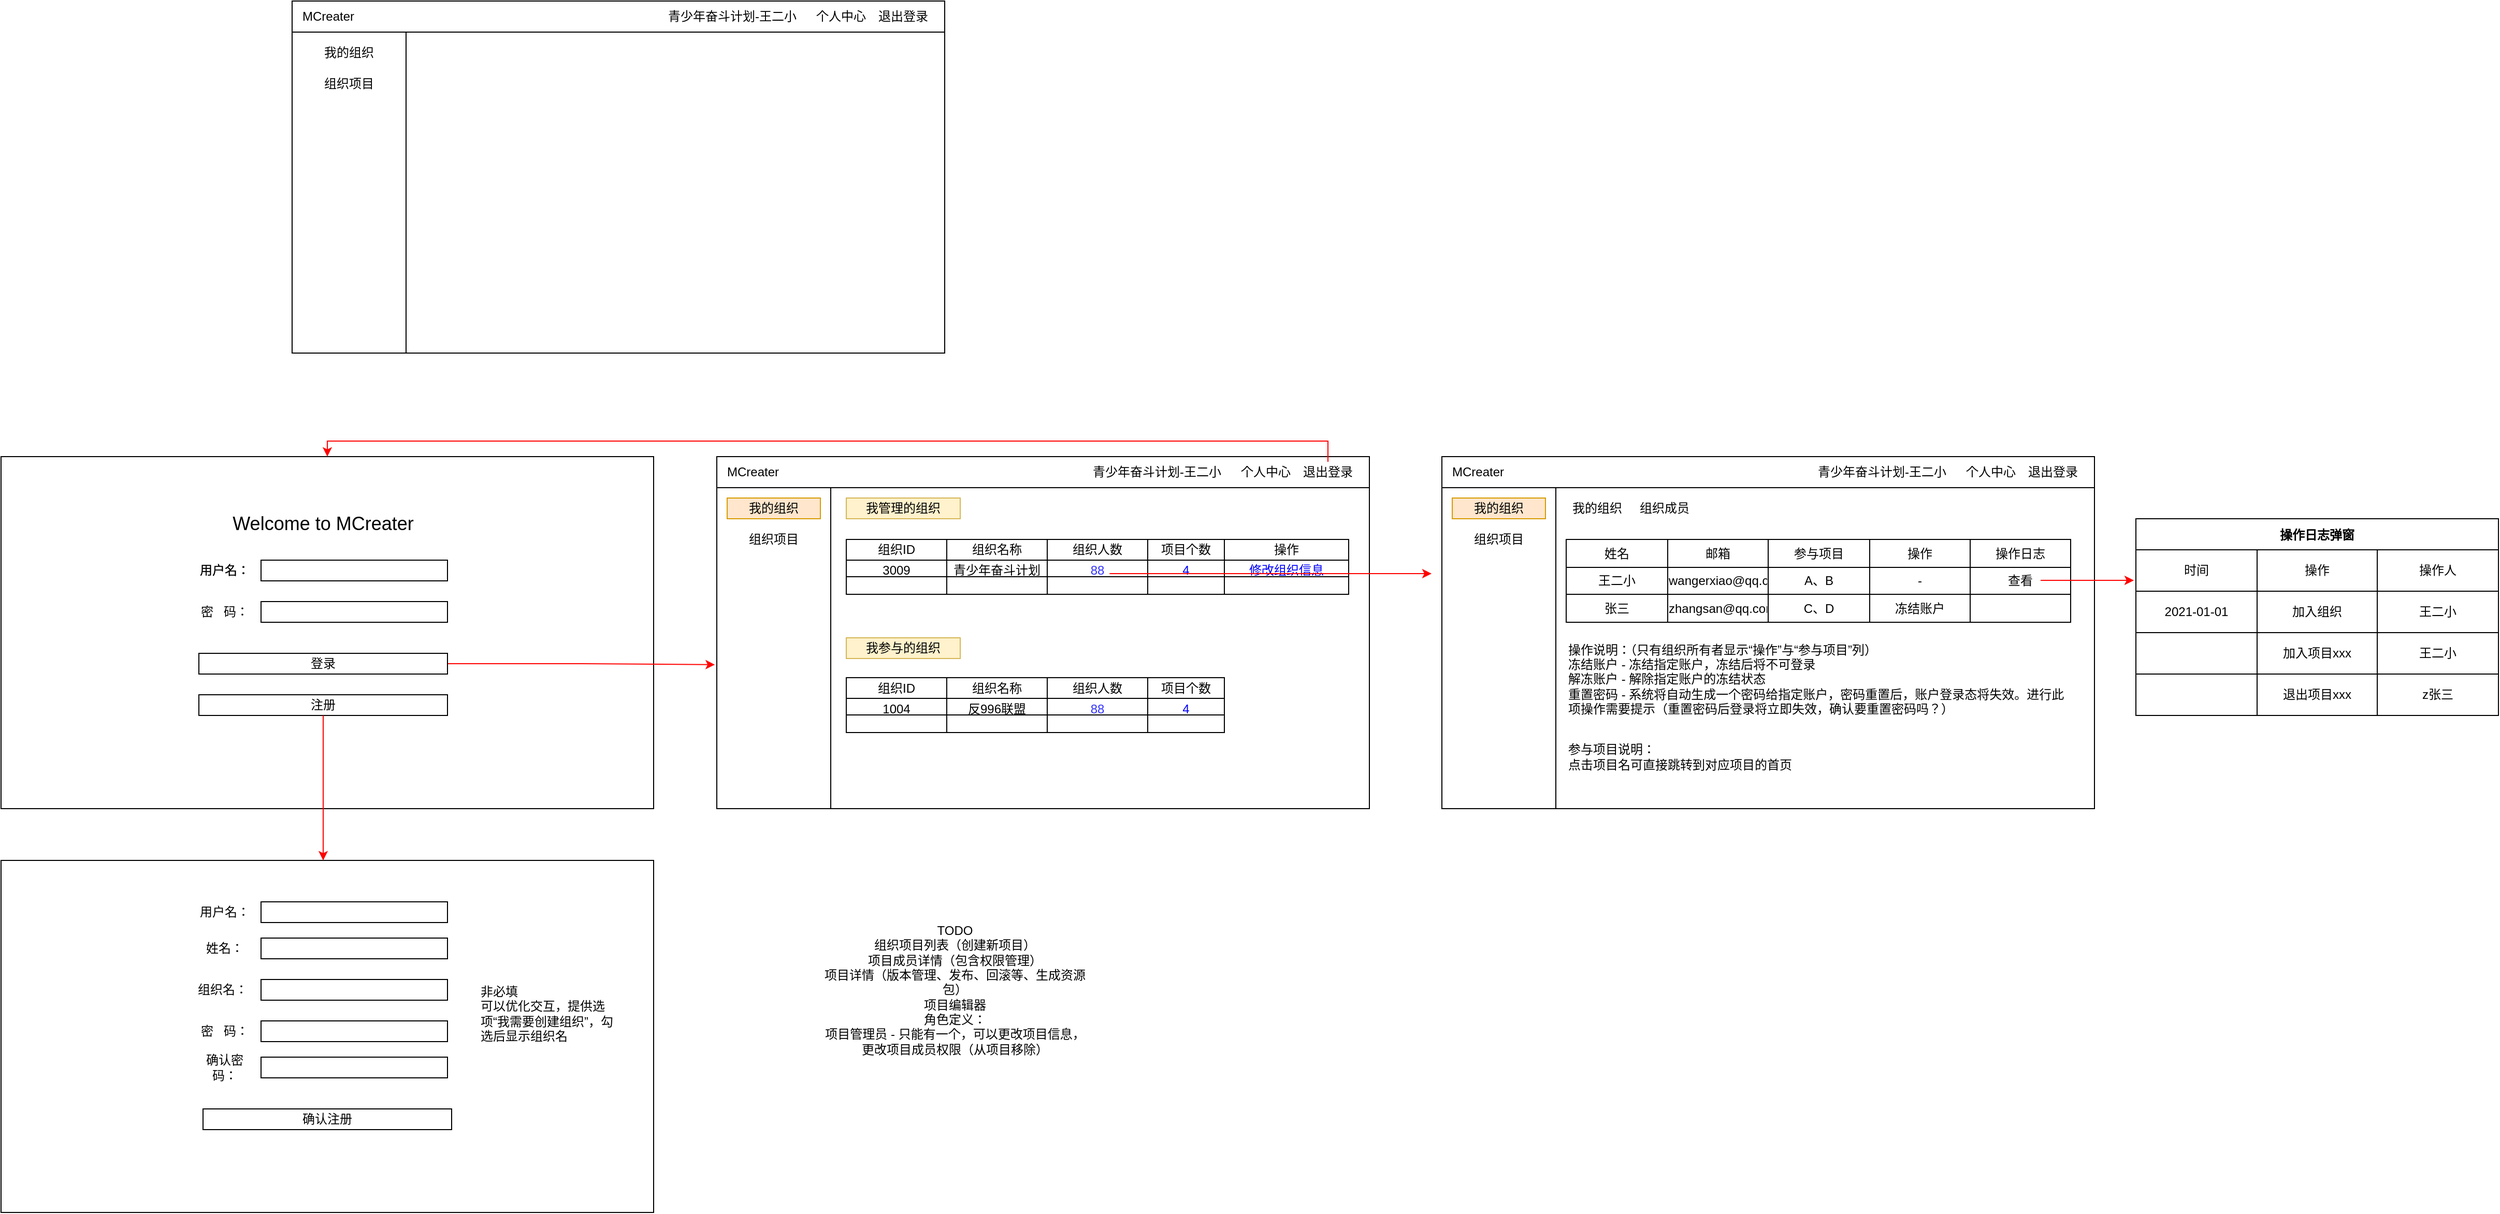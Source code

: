 <mxfile version="15.0.6" type="github">
  <diagram id="6OuexgIGDOipwH1l8YNA" name="Page-1">
    <mxGraphModel dx="1422" dy="1941" grid="1" gridSize="10" guides="1" tooltips="1" connect="1" arrows="1" fold="1" page="1" pageScale="1" pageWidth="827" pageHeight="1169" math="0" shadow="0">
      <root>
        <mxCell id="0" />
        <mxCell id="1" parent="0" />
        <mxCell id="TftClXgvJGGN0wYb9kB6-1" value="" style="rounded=0;whiteSpace=wrap;html=1;" vertex="1" parent="1">
          <mxGeometry x="99" y="70" width="630" height="340" as="geometry" />
        </mxCell>
        <mxCell id="TftClXgvJGGN0wYb9kB6-2" value="用户名：" style="text;html=1;strokeColor=none;fillColor=none;align=center;verticalAlign=middle;whiteSpace=wrap;rounded=0;" vertex="1" parent="1">
          <mxGeometry x="290" y="170" width="50" height="20" as="geometry" />
        </mxCell>
        <mxCell id="TftClXgvJGGN0wYb9kB6-3" value="密&amp;nbsp; &amp;nbsp;码：" style="text;html=1;strokeColor=none;fillColor=none;align=center;verticalAlign=middle;whiteSpace=wrap;rounded=0;" vertex="1" parent="1">
          <mxGeometry x="290" y="210" width="50" height="20" as="geometry" />
        </mxCell>
        <mxCell id="TftClXgvJGGN0wYb9kB6-5" value="" style="text;html=1;fillColor=none;align=center;verticalAlign=middle;whiteSpace=wrap;rounded=0;strokeColor=#000000;" vertex="1" parent="1">
          <mxGeometry x="350" y="170" width="180" height="20" as="geometry" />
        </mxCell>
        <mxCell id="TftClXgvJGGN0wYb9kB6-6" value="" style="text;html=1;fillColor=none;align=center;verticalAlign=middle;whiteSpace=wrap;rounded=0;strokeColor=#000000;" vertex="1" parent="1">
          <mxGeometry x="350" y="210" width="180" height="20" as="geometry" />
        </mxCell>
        <mxCell id="TftClXgvJGGN0wYb9kB6-29" style="edgeStyle=orthogonalEdgeStyle;rounded=0;orthogonalLoop=1;jettySize=auto;html=1;exitX=1;exitY=0.5;exitDx=0;exitDy=0;entryX=-0.003;entryY=0.591;entryDx=0;entryDy=0;entryPerimeter=0;strokeColor=#FF0000;" edge="1" parent="1" source="TftClXgvJGGN0wYb9kB6-7" target="TftClXgvJGGN0wYb9kB6-28">
          <mxGeometry relative="1" as="geometry" />
        </mxCell>
        <mxCell id="TftClXgvJGGN0wYb9kB6-7" value="登录" style="text;html=1;fillColor=none;align=center;verticalAlign=middle;whiteSpace=wrap;rounded=0;strokeColor=#000000;" vertex="1" parent="1">
          <mxGeometry x="290" y="260" width="240" height="20" as="geometry" />
        </mxCell>
        <mxCell id="TftClXgvJGGN0wYb9kB6-8" value="注册" style="text;html=1;fillColor=none;align=center;verticalAlign=middle;whiteSpace=wrap;rounded=0;strokeColor=#000000;" vertex="1" parent="1">
          <mxGeometry x="290" y="300" width="240" height="20" as="geometry" />
        </mxCell>
        <mxCell id="TftClXgvJGGN0wYb9kB6-9" value="&lt;font style=&quot;font-size: 18px&quot;&gt;Welcome to MCreater&lt;/font&gt;" style="text;html=1;strokeColor=none;fillColor=none;align=center;verticalAlign=middle;whiteSpace=wrap;rounded=0;" vertex="1" parent="1">
          <mxGeometry x="290" y="110" width="240" height="50" as="geometry" />
        </mxCell>
        <mxCell id="TftClXgvJGGN0wYb9kB6-10" value="" style="rounded=0;whiteSpace=wrap;html=1;" vertex="1" parent="1">
          <mxGeometry x="99" y="460" width="630" height="340" as="geometry" />
        </mxCell>
        <mxCell id="TftClXgvJGGN0wYb9kB6-11" value="" style="endArrow=classic;html=1;exitX=0.5;exitY=1;exitDx=0;exitDy=0;strokeColor=#FF0000;" edge="1" parent="1" source="TftClXgvJGGN0wYb9kB6-8">
          <mxGeometry width="50" height="50" relative="1" as="geometry">
            <mxPoint x="300" y="510" as="sourcePoint" />
            <mxPoint x="410" y="460" as="targetPoint" />
          </mxGeometry>
        </mxCell>
        <mxCell id="TftClXgvJGGN0wYb9kB6-13" value="用户名：" style="text;html=1;strokeColor=none;fillColor=none;align=center;verticalAlign=middle;whiteSpace=wrap;rounded=0;" vertex="1" parent="1">
          <mxGeometry x="290" y="170" width="50" height="20" as="geometry" />
        </mxCell>
        <mxCell id="TftClXgvJGGN0wYb9kB6-14" value="" style="text;html=1;fillColor=none;align=center;verticalAlign=middle;whiteSpace=wrap;rounded=0;strokeColor=#000000;" vertex="1" parent="1">
          <mxGeometry x="350" y="170" width="180" height="20" as="geometry" />
        </mxCell>
        <mxCell id="TftClXgvJGGN0wYb9kB6-15" value="密&amp;nbsp; &amp;nbsp;码：" style="text;html=1;strokeColor=none;fillColor=none;align=center;verticalAlign=middle;whiteSpace=wrap;rounded=0;" vertex="1" parent="1">
          <mxGeometry x="290" y="615" width="50" height="20" as="geometry" />
        </mxCell>
        <mxCell id="TftClXgvJGGN0wYb9kB6-16" value="用户名：" style="text;html=1;strokeColor=none;fillColor=none;align=center;verticalAlign=middle;whiteSpace=wrap;rounded=0;" vertex="1" parent="1">
          <mxGeometry x="290" y="500" width="50" height="20" as="geometry" />
        </mxCell>
        <mxCell id="TftClXgvJGGN0wYb9kB6-17" value="" style="text;html=1;fillColor=none;align=center;verticalAlign=middle;whiteSpace=wrap;rounded=0;strokeColor=#000000;" vertex="1" parent="1">
          <mxGeometry x="350" y="500" width="180" height="20" as="geometry" />
        </mxCell>
        <mxCell id="TftClXgvJGGN0wYb9kB6-18" value="" style="text;html=1;fillColor=none;align=center;verticalAlign=middle;whiteSpace=wrap;rounded=0;strokeColor=#000000;" vertex="1" parent="1">
          <mxGeometry x="350" y="615" width="180" height="20" as="geometry" />
        </mxCell>
        <mxCell id="TftClXgvJGGN0wYb9kB6-19" value="确认密码：" style="text;html=1;strokeColor=none;fillColor=none;align=center;verticalAlign=middle;whiteSpace=wrap;rounded=0;" vertex="1" parent="1">
          <mxGeometry x="290" y="650" width="50" height="20" as="geometry" />
        </mxCell>
        <mxCell id="TftClXgvJGGN0wYb9kB6-20" value="" style="text;html=1;fillColor=none;align=center;verticalAlign=middle;whiteSpace=wrap;rounded=0;strokeColor=#000000;" vertex="1" parent="1">
          <mxGeometry x="350" y="650" width="180" height="20" as="geometry" />
        </mxCell>
        <mxCell id="TftClXgvJGGN0wYb9kB6-23" value="姓名：" style="text;html=1;strokeColor=none;fillColor=none;align=center;verticalAlign=middle;whiteSpace=wrap;rounded=0;" vertex="1" parent="1">
          <mxGeometry x="290" y="535" width="50" height="20" as="geometry" />
        </mxCell>
        <mxCell id="TftClXgvJGGN0wYb9kB6-24" value="" style="text;html=1;fillColor=none;align=center;verticalAlign=middle;whiteSpace=wrap;rounded=0;strokeColor=#000000;" vertex="1" parent="1">
          <mxGeometry x="350" y="535" width="180" height="20" as="geometry" />
        </mxCell>
        <mxCell id="TftClXgvJGGN0wYb9kB6-25" value="组织名：" style="text;html=1;strokeColor=none;fillColor=none;align=center;verticalAlign=middle;whiteSpace=wrap;rounded=0;" vertex="1" parent="1">
          <mxGeometry x="286" y="575" width="54" height="20" as="geometry" />
        </mxCell>
        <mxCell id="TftClXgvJGGN0wYb9kB6-26" value="" style="text;html=1;fillColor=none;align=center;verticalAlign=middle;whiteSpace=wrap;rounded=0;strokeColor=#000000;" vertex="1" parent="1">
          <mxGeometry x="350" y="575" width="180" height="20" as="geometry" />
        </mxCell>
        <mxCell id="TftClXgvJGGN0wYb9kB6-27" value="确认注册" style="text;html=1;fillColor=none;align=center;verticalAlign=middle;whiteSpace=wrap;rounded=0;strokeColor=#000000;" vertex="1" parent="1">
          <mxGeometry x="294" y="700" width="240" height="20" as="geometry" />
        </mxCell>
        <mxCell id="TftClXgvJGGN0wYb9kB6-28" value="" style="rounded=0;whiteSpace=wrap;html=1;" vertex="1" parent="1">
          <mxGeometry x="790" y="70" width="630" height="340" as="geometry" />
        </mxCell>
        <mxCell id="TftClXgvJGGN0wYb9kB6-30" value="" style="rounded=0;whiteSpace=wrap;html=1;strokeColor=#000000;" vertex="1" parent="1">
          <mxGeometry x="790" y="70" width="630" height="30" as="geometry" />
        </mxCell>
        <mxCell id="TftClXgvJGGN0wYb9kB6-31" value="青少年奋斗计划-王二小" style="text;html=1;strokeColor=none;fillColor=none;align=center;verticalAlign=middle;whiteSpace=wrap;rounded=0;" vertex="1" parent="1">
          <mxGeometry x="1140" y="75" width="150" height="20" as="geometry" />
        </mxCell>
        <mxCell id="TftClXgvJGGN0wYb9kB6-101" style="edgeStyle=orthogonalEdgeStyle;rounded=0;orthogonalLoop=1;jettySize=auto;html=1;exitX=0.5;exitY=0;exitDx=0;exitDy=0;entryX=0.5;entryY=0;entryDx=0;entryDy=0;fontColor=#0000FF;strokeColor=#FF0000;" edge="1" parent="1" source="TftClXgvJGGN0wYb9kB6-32" target="TftClXgvJGGN0wYb9kB6-1">
          <mxGeometry relative="1" as="geometry" />
        </mxCell>
        <mxCell id="TftClXgvJGGN0wYb9kB6-32" value="退出登录" style="text;html=1;strokeColor=none;fillColor=none;align=center;verticalAlign=middle;whiteSpace=wrap;rounded=0;" vertex="1" parent="1">
          <mxGeometry x="1350" y="75" width="60" height="20" as="geometry" />
        </mxCell>
        <mxCell id="TftClXgvJGGN0wYb9kB6-33" value="个人中心" style="text;html=1;strokeColor=none;fillColor=none;align=center;verticalAlign=middle;whiteSpace=wrap;rounded=0;" vertex="1" parent="1">
          <mxGeometry x="1290" y="75" width="60" height="20" as="geometry" />
        </mxCell>
        <mxCell id="TftClXgvJGGN0wYb9kB6-34" value="MCreater" style="text;html=1;strokeColor=none;fillColor=none;align=center;verticalAlign=middle;whiteSpace=wrap;rounded=0;" vertex="1" parent="1">
          <mxGeometry x="800" y="75" width="50" height="20" as="geometry" />
        </mxCell>
        <mxCell id="TftClXgvJGGN0wYb9kB6-35" value="" style="rounded=0;whiteSpace=wrap;html=1;strokeColor=#000000;" vertex="1" parent="1">
          <mxGeometry x="790" y="100" width="110" height="310" as="geometry" />
        </mxCell>
        <mxCell id="TftClXgvJGGN0wYb9kB6-37" value="我的组织" style="text;html=1;strokeColor=#d79b00;fillColor=#ffe6cc;align=center;verticalAlign=middle;whiteSpace=wrap;rounded=0;" vertex="1" parent="1">
          <mxGeometry x="800" y="110" width="90" height="20" as="geometry" />
        </mxCell>
        <mxCell id="TftClXgvJGGN0wYb9kB6-38" value="组织项目" style="text;html=1;strokeColor=none;fillColor=none;align=center;verticalAlign=middle;whiteSpace=wrap;rounded=0;" vertex="1" parent="1">
          <mxGeometry x="800" y="140" width="90" height="20" as="geometry" />
        </mxCell>
        <mxCell id="TftClXgvJGGN0wYb9kB6-39" value="" style="rounded=0;whiteSpace=wrap;html=1;" vertex="1" parent="1">
          <mxGeometry x="380" y="-370" width="630" height="340" as="geometry" />
        </mxCell>
        <mxCell id="TftClXgvJGGN0wYb9kB6-40" value="" style="rounded=0;whiteSpace=wrap;html=1;strokeColor=#000000;" vertex="1" parent="1">
          <mxGeometry x="380" y="-370" width="630" height="30" as="geometry" />
        </mxCell>
        <mxCell id="TftClXgvJGGN0wYb9kB6-41" value="青少年奋斗计划-王二小" style="text;html=1;strokeColor=none;fillColor=none;align=center;verticalAlign=middle;whiteSpace=wrap;rounded=0;" vertex="1" parent="1">
          <mxGeometry x="730" y="-365" width="150" height="20" as="geometry" />
        </mxCell>
        <mxCell id="TftClXgvJGGN0wYb9kB6-42" value="退出登录" style="text;html=1;strokeColor=none;fillColor=none;align=center;verticalAlign=middle;whiteSpace=wrap;rounded=0;" vertex="1" parent="1">
          <mxGeometry x="940" y="-365" width="60" height="20" as="geometry" />
        </mxCell>
        <mxCell id="TftClXgvJGGN0wYb9kB6-43" value="个人中心" style="text;html=1;strokeColor=none;fillColor=none;align=center;verticalAlign=middle;whiteSpace=wrap;rounded=0;" vertex="1" parent="1">
          <mxGeometry x="880" y="-365" width="60" height="20" as="geometry" />
        </mxCell>
        <mxCell id="TftClXgvJGGN0wYb9kB6-44" value="MCreater" style="text;html=1;strokeColor=none;fillColor=none;align=center;verticalAlign=middle;whiteSpace=wrap;rounded=0;" vertex="1" parent="1">
          <mxGeometry x="390" y="-365" width="50" height="20" as="geometry" />
        </mxCell>
        <mxCell id="TftClXgvJGGN0wYb9kB6-45" value="" style="rounded=0;whiteSpace=wrap;html=1;strokeColor=#000000;" vertex="1" parent="1">
          <mxGeometry x="380" y="-340" width="110" height="310" as="geometry" />
        </mxCell>
        <mxCell id="TftClXgvJGGN0wYb9kB6-46" value="我的组织" style="text;html=1;strokeColor=none;fillColor=none;align=center;verticalAlign=middle;whiteSpace=wrap;rounded=0;" vertex="1" parent="1">
          <mxGeometry x="390" y="-330" width="90" height="20" as="geometry" />
        </mxCell>
        <mxCell id="TftClXgvJGGN0wYb9kB6-47" value="组织项目" style="text;html=1;strokeColor=none;fillColor=none;align=center;verticalAlign=middle;whiteSpace=wrap;rounded=0;" vertex="1" parent="1">
          <mxGeometry x="390" y="-300" width="90" height="20" as="geometry" />
        </mxCell>
        <mxCell id="TftClXgvJGGN0wYb9kB6-48" value="我管理的组织" style="text;html=1;strokeColor=#d6b656;fillColor=#fff2cc;align=center;verticalAlign=middle;whiteSpace=wrap;rounded=0;" vertex="1" parent="1">
          <mxGeometry x="915" y="110" width="110" height="20" as="geometry" />
        </mxCell>
        <mxCell id="TftClXgvJGGN0wYb9kB6-49" value="我参与的组织" style="text;html=1;strokeColor=#d6b656;fillColor=#fff2cc;align=center;verticalAlign=middle;whiteSpace=wrap;rounded=0;" vertex="1" parent="1">
          <mxGeometry x="915" y="245" width="110" height="20" as="geometry" />
        </mxCell>
        <mxCell id="TftClXgvJGGN0wYb9kB6-63" value="" style="shape=table;html=1;whiteSpace=wrap;startSize=0;container=1;collapsible=0;childLayout=tableLayout;strokeColor=#000000;fontColor=#0000FF;" vertex="1" parent="1">
          <mxGeometry x="915" y="150" width="485" height="53" as="geometry" />
        </mxCell>
        <mxCell id="TftClXgvJGGN0wYb9kB6-64" value="" style="shape=partialRectangle;html=1;whiteSpace=wrap;collapsible=0;dropTarget=0;pointerEvents=0;fillColor=none;top=0;left=0;bottom=0;right=0;points=[[0,0.5],[1,0.5]];portConstraint=eastwest;" vertex="1" parent="TftClXgvJGGN0wYb9kB6-63">
          <mxGeometry width="485" height="20" as="geometry" />
        </mxCell>
        <mxCell id="TftClXgvJGGN0wYb9kB6-65" value="组织ID" style="shape=partialRectangle;html=1;whiteSpace=wrap;connectable=0;fillColor=none;top=0;left=0;bottom=0;right=0;overflow=hidden;pointerEvents=1;" vertex="1" parent="TftClXgvJGGN0wYb9kB6-64">
          <mxGeometry width="97" height="20" as="geometry" />
        </mxCell>
        <mxCell id="TftClXgvJGGN0wYb9kB6-66" value="组织名称" style="shape=partialRectangle;html=1;whiteSpace=wrap;connectable=0;fillColor=none;top=0;left=0;bottom=0;right=0;overflow=hidden;pointerEvents=1;" vertex="1" parent="TftClXgvJGGN0wYb9kB6-64">
          <mxGeometry x="97" width="97" height="20" as="geometry" />
        </mxCell>
        <mxCell id="TftClXgvJGGN0wYb9kB6-67" value="组织人数" style="shape=partialRectangle;html=1;whiteSpace=wrap;connectable=0;fillColor=none;top=0;left=0;bottom=0;right=0;overflow=hidden;pointerEvents=1;" vertex="1" parent="TftClXgvJGGN0wYb9kB6-64">
          <mxGeometry x="194" width="97" height="20" as="geometry" />
        </mxCell>
        <mxCell id="TftClXgvJGGN0wYb9kB6-76" value="项目个数" style="shape=partialRectangle;html=1;whiteSpace=wrap;connectable=0;fillColor=none;top=0;left=0;bottom=0;right=0;overflow=hidden;pointerEvents=1;" vertex="1" parent="TftClXgvJGGN0wYb9kB6-64">
          <mxGeometry x="291" width="74" height="20" as="geometry" />
        </mxCell>
        <mxCell id="TftClXgvJGGN0wYb9kB6-79" value="操作" style="shape=partialRectangle;html=1;whiteSpace=wrap;connectable=0;fillColor=none;top=0;left=0;bottom=0;right=0;overflow=hidden;pointerEvents=1;" vertex="1" parent="TftClXgvJGGN0wYb9kB6-64">
          <mxGeometry x="365" width="120" height="20" as="geometry" />
        </mxCell>
        <mxCell id="TftClXgvJGGN0wYb9kB6-68" value="" style="shape=partialRectangle;html=1;whiteSpace=wrap;collapsible=0;dropTarget=0;pointerEvents=0;fillColor=none;top=0;left=0;bottom=0;right=0;points=[[0,0.5],[1,0.5]];portConstraint=eastwest;" vertex="1" parent="TftClXgvJGGN0wYb9kB6-63">
          <mxGeometry y="20" width="485" height="16" as="geometry" />
        </mxCell>
        <mxCell id="TftClXgvJGGN0wYb9kB6-69" value="3009" style="shape=partialRectangle;html=1;whiteSpace=wrap;connectable=0;fillColor=none;top=0;left=0;bottom=0;right=0;overflow=hidden;pointerEvents=1;" vertex="1" parent="TftClXgvJGGN0wYb9kB6-68">
          <mxGeometry width="97" height="16" as="geometry" />
        </mxCell>
        <mxCell id="TftClXgvJGGN0wYb9kB6-70" value="青少年奋斗计划" style="shape=partialRectangle;html=1;whiteSpace=wrap;connectable=0;fillColor=none;top=0;left=0;bottom=0;right=0;overflow=hidden;pointerEvents=1;" vertex="1" parent="TftClXgvJGGN0wYb9kB6-68">
          <mxGeometry x="97" width="97" height="16" as="geometry" />
        </mxCell>
        <mxCell id="TftClXgvJGGN0wYb9kB6-71" value="&lt;u&gt;&lt;font color=&quot;#3333ff&quot;&gt;88&lt;/font&gt;&lt;/u&gt;" style="shape=partialRectangle;html=1;whiteSpace=wrap;connectable=0;fillColor=none;top=0;left=0;bottom=0;right=0;overflow=hidden;pointerEvents=1;" vertex="1" parent="TftClXgvJGGN0wYb9kB6-68">
          <mxGeometry x="194" width="97" height="16" as="geometry" />
        </mxCell>
        <mxCell id="TftClXgvJGGN0wYb9kB6-77" value="4" style="shape=partialRectangle;html=1;whiteSpace=wrap;connectable=0;fillColor=none;top=0;left=0;bottom=0;right=0;overflow=hidden;pointerEvents=1;fontColor=#0000FF;" vertex="1" parent="TftClXgvJGGN0wYb9kB6-68">
          <mxGeometry x="291" width="74" height="16" as="geometry" />
        </mxCell>
        <mxCell id="TftClXgvJGGN0wYb9kB6-80" value="修改组织信息" style="shape=partialRectangle;html=1;whiteSpace=wrap;connectable=0;fillColor=none;top=0;left=0;bottom=0;right=0;overflow=hidden;pointerEvents=1;fontColor=#0000FF;" vertex="1" parent="TftClXgvJGGN0wYb9kB6-68">
          <mxGeometry x="365" width="120" height="16" as="geometry" />
        </mxCell>
        <mxCell id="TftClXgvJGGN0wYb9kB6-72" value="" style="shape=partialRectangle;html=1;whiteSpace=wrap;collapsible=0;dropTarget=0;pointerEvents=0;fillColor=none;top=0;left=0;bottom=0;right=0;points=[[0,0.5],[1,0.5]];portConstraint=eastwest;" vertex="1" parent="TftClXgvJGGN0wYb9kB6-63">
          <mxGeometry y="36" width="485" height="17" as="geometry" />
        </mxCell>
        <mxCell id="TftClXgvJGGN0wYb9kB6-73" value="" style="shape=partialRectangle;html=1;whiteSpace=wrap;connectable=0;fillColor=none;top=0;left=0;bottom=0;right=0;overflow=hidden;pointerEvents=1;" vertex="1" parent="TftClXgvJGGN0wYb9kB6-72">
          <mxGeometry width="97" height="17" as="geometry" />
        </mxCell>
        <mxCell id="TftClXgvJGGN0wYb9kB6-74" value="" style="shape=partialRectangle;html=1;whiteSpace=wrap;connectable=0;fillColor=none;top=0;left=0;bottom=0;right=0;overflow=hidden;pointerEvents=1;" vertex="1" parent="TftClXgvJGGN0wYb9kB6-72">
          <mxGeometry x="97" width="97" height="17" as="geometry" />
        </mxCell>
        <mxCell id="TftClXgvJGGN0wYb9kB6-75" value="" style="shape=partialRectangle;html=1;whiteSpace=wrap;connectable=0;fillColor=none;top=0;left=0;bottom=0;right=0;overflow=hidden;pointerEvents=1;" vertex="1" parent="TftClXgvJGGN0wYb9kB6-72">
          <mxGeometry x="194" width="97" height="17" as="geometry" />
        </mxCell>
        <mxCell id="TftClXgvJGGN0wYb9kB6-78" style="shape=partialRectangle;html=1;whiteSpace=wrap;connectable=0;fillColor=none;top=0;left=0;bottom=0;right=0;overflow=hidden;pointerEvents=1;" vertex="1" parent="TftClXgvJGGN0wYb9kB6-72">
          <mxGeometry x="291" width="74" height="17" as="geometry" />
        </mxCell>
        <mxCell id="TftClXgvJGGN0wYb9kB6-81" style="shape=partialRectangle;html=1;whiteSpace=wrap;connectable=0;fillColor=none;top=0;left=0;bottom=0;right=0;overflow=hidden;pointerEvents=1;" vertex="1" parent="TftClXgvJGGN0wYb9kB6-72">
          <mxGeometry x="365" width="120" height="17" as="geometry" />
        </mxCell>
        <mxCell id="TftClXgvJGGN0wYb9kB6-82" value="" style="shape=table;html=1;whiteSpace=wrap;startSize=0;container=1;collapsible=0;childLayout=tableLayout;strokeColor=#000000;fontColor=#0000FF;" vertex="1" parent="1">
          <mxGeometry x="915" y="283.5" width="365" height="53" as="geometry" />
        </mxCell>
        <mxCell id="TftClXgvJGGN0wYb9kB6-83" value="" style="shape=partialRectangle;html=1;whiteSpace=wrap;collapsible=0;dropTarget=0;pointerEvents=0;fillColor=none;top=0;left=0;bottom=0;right=0;points=[[0,0.5],[1,0.5]];portConstraint=eastwest;" vertex="1" parent="TftClXgvJGGN0wYb9kB6-82">
          <mxGeometry width="365" height="20" as="geometry" />
        </mxCell>
        <mxCell id="TftClXgvJGGN0wYb9kB6-84" value="组织ID" style="shape=partialRectangle;html=1;whiteSpace=wrap;connectable=0;fillColor=none;top=0;left=0;bottom=0;right=0;overflow=hidden;pointerEvents=1;" vertex="1" parent="TftClXgvJGGN0wYb9kB6-83">
          <mxGeometry width="97" height="20" as="geometry" />
        </mxCell>
        <mxCell id="TftClXgvJGGN0wYb9kB6-85" value="组织名称" style="shape=partialRectangle;html=1;whiteSpace=wrap;connectable=0;fillColor=none;top=0;left=0;bottom=0;right=0;overflow=hidden;pointerEvents=1;" vertex="1" parent="TftClXgvJGGN0wYb9kB6-83">
          <mxGeometry x="97" width="97" height="20" as="geometry" />
        </mxCell>
        <mxCell id="TftClXgvJGGN0wYb9kB6-86" value="组织人数" style="shape=partialRectangle;html=1;whiteSpace=wrap;connectable=0;fillColor=none;top=0;left=0;bottom=0;right=0;overflow=hidden;pointerEvents=1;" vertex="1" parent="TftClXgvJGGN0wYb9kB6-83">
          <mxGeometry x="194" width="97" height="20" as="geometry" />
        </mxCell>
        <mxCell id="TftClXgvJGGN0wYb9kB6-87" value="项目个数" style="shape=partialRectangle;html=1;whiteSpace=wrap;connectable=0;fillColor=none;top=0;left=0;bottom=0;right=0;overflow=hidden;pointerEvents=1;" vertex="1" parent="TftClXgvJGGN0wYb9kB6-83">
          <mxGeometry x="291" width="74" height="20" as="geometry" />
        </mxCell>
        <mxCell id="TftClXgvJGGN0wYb9kB6-89" value="" style="shape=partialRectangle;html=1;whiteSpace=wrap;collapsible=0;dropTarget=0;pointerEvents=0;fillColor=none;top=0;left=0;bottom=0;right=0;points=[[0,0.5],[1,0.5]];portConstraint=eastwest;" vertex="1" parent="TftClXgvJGGN0wYb9kB6-82">
          <mxGeometry y="20" width="365" height="16" as="geometry" />
        </mxCell>
        <mxCell id="TftClXgvJGGN0wYb9kB6-90" value="1004" style="shape=partialRectangle;html=1;whiteSpace=wrap;connectable=0;fillColor=none;top=0;left=0;bottom=0;right=0;overflow=hidden;pointerEvents=1;" vertex="1" parent="TftClXgvJGGN0wYb9kB6-89">
          <mxGeometry width="97" height="16" as="geometry" />
        </mxCell>
        <mxCell id="TftClXgvJGGN0wYb9kB6-91" value="反996联盟" style="shape=partialRectangle;html=1;whiteSpace=wrap;connectable=0;fillColor=none;top=0;left=0;bottom=0;right=0;overflow=hidden;pointerEvents=1;" vertex="1" parent="TftClXgvJGGN0wYb9kB6-89">
          <mxGeometry x="97" width="97" height="16" as="geometry" />
        </mxCell>
        <mxCell id="TftClXgvJGGN0wYb9kB6-92" value="&lt;u&gt;&lt;font color=&quot;#3333ff&quot;&gt;88&lt;/font&gt;&lt;/u&gt;" style="shape=partialRectangle;html=1;whiteSpace=wrap;connectable=0;fillColor=none;top=0;left=0;bottom=0;right=0;overflow=hidden;pointerEvents=1;" vertex="1" parent="TftClXgvJGGN0wYb9kB6-89">
          <mxGeometry x="194" width="97" height="16" as="geometry" />
        </mxCell>
        <mxCell id="TftClXgvJGGN0wYb9kB6-93" value="4" style="shape=partialRectangle;html=1;whiteSpace=wrap;connectable=0;fillColor=none;top=0;left=0;bottom=0;right=0;overflow=hidden;pointerEvents=1;fontColor=#0000FF;" vertex="1" parent="TftClXgvJGGN0wYb9kB6-89">
          <mxGeometry x="291" width="74" height="16" as="geometry" />
        </mxCell>
        <mxCell id="TftClXgvJGGN0wYb9kB6-95" value="" style="shape=partialRectangle;html=1;whiteSpace=wrap;collapsible=0;dropTarget=0;pointerEvents=0;fillColor=none;top=0;left=0;bottom=0;right=0;points=[[0,0.5],[1,0.5]];portConstraint=eastwest;" vertex="1" parent="TftClXgvJGGN0wYb9kB6-82">
          <mxGeometry y="36" width="365" height="17" as="geometry" />
        </mxCell>
        <mxCell id="TftClXgvJGGN0wYb9kB6-96" value="" style="shape=partialRectangle;html=1;whiteSpace=wrap;connectable=0;fillColor=none;top=0;left=0;bottom=0;right=0;overflow=hidden;pointerEvents=1;" vertex="1" parent="TftClXgvJGGN0wYb9kB6-95">
          <mxGeometry width="97" height="17" as="geometry" />
        </mxCell>
        <mxCell id="TftClXgvJGGN0wYb9kB6-97" value="" style="shape=partialRectangle;html=1;whiteSpace=wrap;connectable=0;fillColor=none;top=0;left=0;bottom=0;right=0;overflow=hidden;pointerEvents=1;" vertex="1" parent="TftClXgvJGGN0wYb9kB6-95">
          <mxGeometry x="97" width="97" height="17" as="geometry" />
        </mxCell>
        <mxCell id="TftClXgvJGGN0wYb9kB6-98" value="" style="shape=partialRectangle;html=1;whiteSpace=wrap;connectable=0;fillColor=none;top=0;left=0;bottom=0;right=0;overflow=hidden;pointerEvents=1;" vertex="1" parent="TftClXgvJGGN0wYb9kB6-95">
          <mxGeometry x="194" width="97" height="17" as="geometry" />
        </mxCell>
        <mxCell id="TftClXgvJGGN0wYb9kB6-99" style="shape=partialRectangle;html=1;whiteSpace=wrap;connectable=0;fillColor=none;top=0;left=0;bottom=0;right=0;overflow=hidden;pointerEvents=1;" vertex="1" parent="TftClXgvJGGN0wYb9kB6-95">
          <mxGeometry x="291" width="74" height="17" as="geometry" />
        </mxCell>
        <mxCell id="TftClXgvJGGN0wYb9kB6-104" value="" style="rounded=0;whiteSpace=wrap;html=1;" vertex="1" parent="1">
          <mxGeometry x="1490" y="70" width="630" height="340" as="geometry" />
        </mxCell>
        <mxCell id="TftClXgvJGGN0wYb9kB6-105" value="" style="rounded=0;whiteSpace=wrap;html=1;strokeColor=#000000;" vertex="1" parent="1">
          <mxGeometry x="1490" y="70" width="630" height="30" as="geometry" />
        </mxCell>
        <mxCell id="TftClXgvJGGN0wYb9kB6-106" value="青少年奋斗计划-王二小" style="text;html=1;strokeColor=none;fillColor=none;align=center;verticalAlign=middle;whiteSpace=wrap;rounded=0;" vertex="1" parent="1">
          <mxGeometry x="1840" y="75" width="150" height="20" as="geometry" />
        </mxCell>
        <mxCell id="TftClXgvJGGN0wYb9kB6-107" value="退出登录" style="text;html=1;strokeColor=none;fillColor=none;align=center;verticalAlign=middle;whiteSpace=wrap;rounded=0;" vertex="1" parent="1">
          <mxGeometry x="2050" y="75" width="60" height="20" as="geometry" />
        </mxCell>
        <mxCell id="TftClXgvJGGN0wYb9kB6-108" value="个人中心" style="text;html=1;strokeColor=none;fillColor=none;align=center;verticalAlign=middle;whiteSpace=wrap;rounded=0;" vertex="1" parent="1">
          <mxGeometry x="1990" y="75" width="60" height="20" as="geometry" />
        </mxCell>
        <mxCell id="TftClXgvJGGN0wYb9kB6-109" value="MCreater" style="text;html=1;strokeColor=none;fillColor=none;align=center;verticalAlign=middle;whiteSpace=wrap;rounded=0;" vertex="1" parent="1">
          <mxGeometry x="1500" y="75" width="50" height="20" as="geometry" />
        </mxCell>
        <mxCell id="TftClXgvJGGN0wYb9kB6-110" value="" style="rounded=0;whiteSpace=wrap;html=1;strokeColor=#000000;" vertex="1" parent="1">
          <mxGeometry x="1490" y="100" width="110" height="310" as="geometry" />
        </mxCell>
        <mxCell id="TftClXgvJGGN0wYb9kB6-111" value="我的组织" style="text;html=1;strokeColor=#d79b00;fillColor=#ffe6cc;align=center;verticalAlign=middle;whiteSpace=wrap;rounded=0;" vertex="1" parent="1">
          <mxGeometry x="1500" y="110" width="90" height="20" as="geometry" />
        </mxCell>
        <mxCell id="TftClXgvJGGN0wYb9kB6-112" value="组织项目" style="text;html=1;strokeColor=none;fillColor=none;align=center;verticalAlign=middle;whiteSpace=wrap;rounded=0;" vertex="1" parent="1">
          <mxGeometry x="1500" y="140" width="90" height="20" as="geometry" />
        </mxCell>
        <mxCell id="TftClXgvJGGN0wYb9kB6-114" value="我的组织" style="text;html=1;strokeColor=none;fillColor=none;align=center;verticalAlign=middle;whiteSpace=wrap;rounded=0;" vertex="1" parent="1">
          <mxGeometry x="1610" y="110" width="60" height="20" as="geometry" />
        </mxCell>
        <mxCell id="TftClXgvJGGN0wYb9kB6-115" value="组织成员" style="text;html=1;strokeColor=none;fillColor=none;align=center;verticalAlign=middle;whiteSpace=wrap;rounded=0;" vertex="1" parent="1">
          <mxGeometry x="1675" y="110" width="60" height="20" as="geometry" />
        </mxCell>
        <mxCell id="TftClXgvJGGN0wYb9kB6-116" value="" style="shape=table;html=1;whiteSpace=wrap;startSize=0;container=1;collapsible=0;childLayout=tableLayout;fontColor=#000000;strokeColor=#000000;" vertex="1" parent="1">
          <mxGeometry x="1610" y="150" width="487" height="80" as="geometry" />
        </mxCell>
        <mxCell id="TftClXgvJGGN0wYb9kB6-117" value="" style="shape=partialRectangle;html=1;whiteSpace=wrap;collapsible=0;dropTarget=0;pointerEvents=0;fillColor=none;top=0;left=0;bottom=0;right=0;points=[[0,0.5],[1,0.5]];portConstraint=eastwest;" vertex="1" parent="TftClXgvJGGN0wYb9kB6-116">
          <mxGeometry width="487" height="27" as="geometry" />
        </mxCell>
        <mxCell id="TftClXgvJGGN0wYb9kB6-118" value="姓名" style="shape=partialRectangle;html=1;whiteSpace=wrap;connectable=0;fillColor=none;top=0;left=0;bottom=0;right=0;overflow=hidden;pointerEvents=1;" vertex="1" parent="TftClXgvJGGN0wYb9kB6-117">
          <mxGeometry width="98" height="27" as="geometry" />
        </mxCell>
        <mxCell id="TftClXgvJGGN0wYb9kB6-119" value="邮箱" style="shape=partialRectangle;html=1;whiteSpace=wrap;connectable=0;fillColor=none;top=0;left=0;bottom=0;right=0;overflow=hidden;pointerEvents=1;" vertex="1" parent="TftClXgvJGGN0wYb9kB6-117">
          <mxGeometry x="98" width="97" height="27" as="geometry" />
        </mxCell>
        <mxCell id="TftClXgvJGGN0wYb9kB6-120" value="参与项目" style="shape=partialRectangle;html=1;whiteSpace=wrap;connectable=0;fillColor=none;top=0;left=0;bottom=0;right=0;overflow=hidden;pointerEvents=1;" vertex="1" parent="TftClXgvJGGN0wYb9kB6-117">
          <mxGeometry x="195" width="98" height="27" as="geometry" />
        </mxCell>
        <mxCell id="TftClXgvJGGN0wYb9kB6-132" value="操作" style="shape=partialRectangle;html=1;whiteSpace=wrap;connectable=0;fillColor=none;top=0;left=0;bottom=0;right=0;overflow=hidden;pointerEvents=1;" vertex="1" parent="TftClXgvJGGN0wYb9kB6-117">
          <mxGeometry x="293" width="97" height="27" as="geometry" />
        </mxCell>
        <mxCell id="TftClXgvJGGN0wYb9kB6-138" value="操作日志" style="shape=partialRectangle;html=1;whiteSpace=wrap;connectable=0;fillColor=none;top=0;left=0;bottom=0;right=0;overflow=hidden;pointerEvents=1;" vertex="1" parent="TftClXgvJGGN0wYb9kB6-117">
          <mxGeometry x="390" width="97" height="27" as="geometry" />
        </mxCell>
        <mxCell id="TftClXgvJGGN0wYb9kB6-121" value="" style="shape=partialRectangle;html=1;whiteSpace=wrap;collapsible=0;dropTarget=0;pointerEvents=0;fillColor=none;top=0;left=0;bottom=0;right=0;points=[[0,0.5],[1,0.5]];portConstraint=eastwest;" vertex="1" parent="TftClXgvJGGN0wYb9kB6-116">
          <mxGeometry y="27" width="487" height="26" as="geometry" />
        </mxCell>
        <mxCell id="TftClXgvJGGN0wYb9kB6-122" value="王二小" style="shape=partialRectangle;html=1;whiteSpace=wrap;connectable=0;fillColor=none;top=0;left=0;bottom=0;right=0;overflow=hidden;pointerEvents=1;" vertex="1" parent="TftClXgvJGGN0wYb9kB6-121">
          <mxGeometry width="98" height="26" as="geometry" />
        </mxCell>
        <mxCell id="TftClXgvJGGN0wYb9kB6-123" value="wangerxiao@qq.com" style="shape=partialRectangle;html=1;whiteSpace=wrap;connectable=0;fillColor=none;top=0;left=0;bottom=0;right=0;overflow=hidden;pointerEvents=1;" vertex="1" parent="TftClXgvJGGN0wYb9kB6-121">
          <mxGeometry x="98" width="97" height="26" as="geometry" />
        </mxCell>
        <mxCell id="TftClXgvJGGN0wYb9kB6-124" value="A、B" style="shape=partialRectangle;html=1;whiteSpace=wrap;connectable=0;fillColor=none;top=0;left=0;bottom=0;right=0;overflow=hidden;pointerEvents=1;" vertex="1" parent="TftClXgvJGGN0wYb9kB6-121">
          <mxGeometry x="195" width="98" height="26" as="geometry" />
        </mxCell>
        <mxCell id="TftClXgvJGGN0wYb9kB6-133" value="-" style="shape=partialRectangle;html=1;whiteSpace=wrap;connectable=0;fillColor=none;top=0;left=0;bottom=0;right=0;overflow=hidden;pointerEvents=1;" vertex="1" parent="TftClXgvJGGN0wYb9kB6-121">
          <mxGeometry x="293" width="97" height="26" as="geometry" />
        </mxCell>
        <mxCell id="TftClXgvJGGN0wYb9kB6-139" value="查看" style="shape=partialRectangle;html=1;whiteSpace=wrap;connectable=0;fillColor=none;top=0;left=0;bottom=0;right=0;overflow=hidden;pointerEvents=1;" vertex="1" parent="TftClXgvJGGN0wYb9kB6-121">
          <mxGeometry x="390" width="97" height="26" as="geometry" />
        </mxCell>
        <mxCell id="TftClXgvJGGN0wYb9kB6-125" value="" style="shape=partialRectangle;html=1;whiteSpace=wrap;collapsible=0;dropTarget=0;pointerEvents=0;fillColor=none;top=0;left=0;bottom=0;right=0;points=[[0,0.5],[1,0.5]];portConstraint=eastwest;" vertex="1" parent="TftClXgvJGGN0wYb9kB6-116">
          <mxGeometry y="53" width="487" height="27" as="geometry" />
        </mxCell>
        <mxCell id="TftClXgvJGGN0wYb9kB6-126" value="张三" style="shape=partialRectangle;html=1;whiteSpace=wrap;connectable=0;fillColor=none;top=0;left=0;bottom=0;right=0;overflow=hidden;pointerEvents=1;" vertex="1" parent="TftClXgvJGGN0wYb9kB6-125">
          <mxGeometry width="98" height="27" as="geometry" />
        </mxCell>
        <mxCell id="TftClXgvJGGN0wYb9kB6-127" value="zhangsan@qq.com" style="shape=partialRectangle;html=1;whiteSpace=wrap;connectable=0;fillColor=none;top=0;left=0;bottom=0;right=0;overflow=hidden;pointerEvents=1;" vertex="1" parent="TftClXgvJGGN0wYb9kB6-125">
          <mxGeometry x="98" width="97" height="27" as="geometry" />
        </mxCell>
        <mxCell id="TftClXgvJGGN0wYb9kB6-128" value="C、D" style="shape=partialRectangle;html=1;whiteSpace=wrap;connectable=0;fillColor=none;top=0;left=0;bottom=0;right=0;overflow=hidden;pointerEvents=1;" vertex="1" parent="TftClXgvJGGN0wYb9kB6-125">
          <mxGeometry x="195" width="98" height="27" as="geometry" />
        </mxCell>
        <mxCell id="TftClXgvJGGN0wYb9kB6-134" value="冻结账户" style="shape=partialRectangle;html=1;whiteSpace=wrap;connectable=0;fillColor=none;top=0;left=0;bottom=0;right=0;overflow=hidden;pointerEvents=1;" vertex="1" parent="TftClXgvJGGN0wYb9kB6-125">
          <mxGeometry x="293" width="97" height="27" as="geometry" />
        </mxCell>
        <mxCell id="TftClXgvJGGN0wYb9kB6-140" style="shape=partialRectangle;html=1;whiteSpace=wrap;connectable=0;fillColor=none;top=0;left=0;bottom=0;right=0;overflow=hidden;pointerEvents=1;" vertex="1" parent="TftClXgvJGGN0wYb9kB6-125">
          <mxGeometry x="390" width="97" height="27" as="geometry" />
        </mxCell>
        <mxCell id="TftClXgvJGGN0wYb9kB6-135" value="" style="endArrow=classic;html=1;fontColor=#000000;strokeColor=#FF0000;exitX=0.524;exitY=-0.176;exitDx=0;exitDy=0;exitPerimeter=0;" edge="1" parent="1" source="TftClXgvJGGN0wYb9kB6-72">
          <mxGeometry width="50" height="50" relative="1" as="geometry">
            <mxPoint x="1180" y="270" as="sourcePoint" />
            <mxPoint x="1480" y="183" as="targetPoint" />
          </mxGeometry>
        </mxCell>
        <mxCell id="TftClXgvJGGN0wYb9kB6-136" value="操作说明：（只有组织所有者显示“操作”与“参与项目”列）&lt;br&gt;冻结账户 - 冻结指定账户，冻结后将不可登录&lt;br&gt;解冻账户 - 解除指定账户的冻结状态&lt;br&gt;重置密码 - 系统将自动生成一个密码给指定账户，密码重置后，账户登录态将失效。进行此项操作需要提示（重置密码后登录将立即失效，确认要重置密码吗？）" style="text;html=1;strokeColor=none;fillColor=none;align=left;verticalAlign=middle;whiteSpace=wrap;rounded=0;fontColor=#000000;" vertex="1" parent="1">
          <mxGeometry x="1610" y="240" width="486" height="90" as="geometry" />
        </mxCell>
        <mxCell id="TftClXgvJGGN0wYb9kB6-137" value="参与项目说明：&lt;br&gt;点击项目名可直接跳转到对应项目的首页" style="text;html=1;strokeColor=none;fillColor=none;align=left;verticalAlign=middle;whiteSpace=wrap;rounded=0;fontColor=#000000;" vertex="1" parent="1">
          <mxGeometry x="1610" y="330" width="490" height="60" as="geometry" />
        </mxCell>
        <mxCell id="TftClXgvJGGN0wYb9kB6-141" value="操作日志弹窗" style="shape=table;startSize=30;container=1;collapsible=0;childLayout=tableLayout;fontStyle=1;align=center;pointerEvents=1;fontColor=#000000;strokeColor=#000000;" vertex="1" parent="1">
          <mxGeometry x="2160" y="130" width="350" height="190" as="geometry" />
        </mxCell>
        <mxCell id="TftClXgvJGGN0wYb9kB6-142" value="" style="shape=partialRectangle;html=1;whiteSpace=wrap;collapsible=0;dropTarget=0;pointerEvents=0;fillColor=none;top=0;left=0;bottom=0;right=0;points=[[0,0.5],[1,0.5]];portConstraint=eastwest;" vertex="1" parent="TftClXgvJGGN0wYb9kB6-141">
          <mxGeometry y="30" width="350" height="40" as="geometry" />
        </mxCell>
        <mxCell id="TftClXgvJGGN0wYb9kB6-143" value="时间" style="shape=partialRectangle;html=1;whiteSpace=wrap;connectable=0;fillColor=none;top=0;left=0;bottom=0;right=0;overflow=hidden;pointerEvents=1;" vertex="1" parent="TftClXgvJGGN0wYb9kB6-142">
          <mxGeometry width="117" height="40" as="geometry" />
        </mxCell>
        <mxCell id="TftClXgvJGGN0wYb9kB6-144" value="操作" style="shape=partialRectangle;html=1;whiteSpace=wrap;connectable=0;fillColor=none;top=0;left=0;bottom=0;right=0;overflow=hidden;pointerEvents=1;" vertex="1" parent="TftClXgvJGGN0wYb9kB6-142">
          <mxGeometry x="117" width="116" height="40" as="geometry" />
        </mxCell>
        <mxCell id="TftClXgvJGGN0wYb9kB6-145" value="操作人" style="shape=partialRectangle;html=1;whiteSpace=wrap;connectable=0;fillColor=none;top=0;left=0;bottom=0;right=0;overflow=hidden;pointerEvents=1;" vertex="1" parent="TftClXgvJGGN0wYb9kB6-142">
          <mxGeometry x="233" width="117" height="40" as="geometry" />
        </mxCell>
        <mxCell id="TftClXgvJGGN0wYb9kB6-146" value="" style="shape=partialRectangle;html=1;whiteSpace=wrap;collapsible=0;dropTarget=0;pointerEvents=0;fillColor=none;top=0;left=0;bottom=0;right=0;points=[[0,0.5],[1,0.5]];portConstraint=eastwest;" vertex="1" parent="TftClXgvJGGN0wYb9kB6-141">
          <mxGeometry y="70" width="350" height="40" as="geometry" />
        </mxCell>
        <mxCell id="TftClXgvJGGN0wYb9kB6-147" value="2021-01-01" style="shape=partialRectangle;html=1;whiteSpace=wrap;connectable=0;fillColor=none;top=0;left=0;bottom=0;right=0;overflow=hidden;pointerEvents=1;" vertex="1" parent="TftClXgvJGGN0wYb9kB6-146">
          <mxGeometry width="117" height="40" as="geometry" />
        </mxCell>
        <mxCell id="TftClXgvJGGN0wYb9kB6-148" value="加入组织" style="shape=partialRectangle;html=1;whiteSpace=wrap;connectable=0;fillColor=none;top=0;left=0;bottom=0;right=0;overflow=hidden;pointerEvents=1;" vertex="1" parent="TftClXgvJGGN0wYb9kB6-146">
          <mxGeometry x="117" width="116" height="40" as="geometry" />
        </mxCell>
        <mxCell id="TftClXgvJGGN0wYb9kB6-149" value="王二小" style="shape=partialRectangle;html=1;whiteSpace=wrap;connectable=0;fillColor=none;top=0;left=0;bottom=0;right=0;overflow=hidden;pointerEvents=1;" vertex="1" parent="TftClXgvJGGN0wYb9kB6-146">
          <mxGeometry x="233" width="117" height="40" as="geometry" />
        </mxCell>
        <mxCell id="TftClXgvJGGN0wYb9kB6-150" value="" style="shape=partialRectangle;html=1;whiteSpace=wrap;collapsible=0;dropTarget=0;pointerEvents=0;fillColor=none;top=0;left=0;bottom=0;right=0;points=[[0,0.5],[1,0.5]];portConstraint=eastwest;" vertex="1" parent="TftClXgvJGGN0wYb9kB6-141">
          <mxGeometry y="110" width="350" height="40" as="geometry" />
        </mxCell>
        <mxCell id="TftClXgvJGGN0wYb9kB6-151" value="" style="shape=partialRectangle;html=1;whiteSpace=wrap;connectable=0;fillColor=none;top=0;left=0;bottom=0;right=0;overflow=hidden;pointerEvents=1;" vertex="1" parent="TftClXgvJGGN0wYb9kB6-150">
          <mxGeometry width="117" height="40" as="geometry" />
        </mxCell>
        <mxCell id="TftClXgvJGGN0wYb9kB6-152" value="加入项目xxx" style="shape=partialRectangle;html=1;whiteSpace=wrap;connectable=0;fillColor=none;top=0;left=0;bottom=0;right=0;overflow=hidden;pointerEvents=1;" vertex="1" parent="TftClXgvJGGN0wYb9kB6-150">
          <mxGeometry x="117" width="116" height="40" as="geometry" />
        </mxCell>
        <mxCell id="TftClXgvJGGN0wYb9kB6-153" value="王二小" style="shape=partialRectangle;html=1;whiteSpace=wrap;connectable=0;fillColor=none;top=0;left=0;bottom=0;right=0;overflow=hidden;pointerEvents=1;" vertex="1" parent="TftClXgvJGGN0wYb9kB6-150">
          <mxGeometry x="233" width="117" height="40" as="geometry" />
        </mxCell>
        <mxCell id="TftClXgvJGGN0wYb9kB6-154" style="shape=partialRectangle;html=1;whiteSpace=wrap;collapsible=0;dropTarget=0;pointerEvents=0;fillColor=none;top=0;left=0;bottom=0;right=0;points=[[0,0.5],[1,0.5]];portConstraint=eastwest;" vertex="1" parent="TftClXgvJGGN0wYb9kB6-141">
          <mxGeometry y="150" width="350" height="40" as="geometry" />
        </mxCell>
        <mxCell id="TftClXgvJGGN0wYb9kB6-155" style="shape=partialRectangle;html=1;whiteSpace=wrap;connectable=0;fillColor=none;top=0;left=0;bottom=0;right=0;overflow=hidden;pointerEvents=1;" vertex="1" parent="TftClXgvJGGN0wYb9kB6-154">
          <mxGeometry width="117" height="40" as="geometry" />
        </mxCell>
        <mxCell id="TftClXgvJGGN0wYb9kB6-156" value="退出项目xxx" style="shape=partialRectangle;html=1;whiteSpace=wrap;connectable=0;fillColor=none;top=0;left=0;bottom=0;right=0;overflow=hidden;pointerEvents=1;" vertex="1" parent="TftClXgvJGGN0wYb9kB6-154">
          <mxGeometry x="117" width="116" height="40" as="geometry" />
        </mxCell>
        <mxCell id="TftClXgvJGGN0wYb9kB6-157" value="z张三" style="shape=partialRectangle;html=1;whiteSpace=wrap;connectable=0;fillColor=none;top=0;left=0;bottom=0;right=0;overflow=hidden;pointerEvents=1;" vertex="1" parent="TftClXgvJGGN0wYb9kB6-154">
          <mxGeometry x="233" width="117" height="40" as="geometry" />
        </mxCell>
        <mxCell id="TftClXgvJGGN0wYb9kB6-158" value="" style="endArrow=classic;html=1;fontColor=#000000;strokeColor=#FF0000;" edge="1" parent="1">
          <mxGeometry width="50" height="50" relative="1" as="geometry">
            <mxPoint x="2068" y="189.5" as="sourcePoint" />
            <mxPoint x="2158" y="189.5" as="targetPoint" />
          </mxGeometry>
        </mxCell>
        <mxCell id="TftClXgvJGGN0wYb9kB6-159" value="TODO&lt;br&gt;组织项目列表（创建新项目）&lt;br&gt;项目成员详情（包含权限管理）&lt;br&gt;项目详情（版本管理、发布、回滚等、生成资源包）&lt;br&gt;项目编辑器&lt;br&gt;角色定义：&lt;br&gt;项目管理员 - 只能有一个，可以更改项目信息，更改项目成员权限（从项目移除）" style="text;html=1;strokeColor=none;fillColor=none;align=center;verticalAlign=middle;whiteSpace=wrap;rounded=0;fontColor=#000000;" vertex="1" parent="1">
          <mxGeometry x="890" y="490" width="260" height="190" as="geometry" />
        </mxCell>
        <mxCell id="TftClXgvJGGN0wYb9kB6-160" value="非必填&lt;br&gt;可以优化交互，提供选项“我需要创建组织”，勾选后显示组织名" style="text;html=1;strokeColor=none;fillColor=none;align=left;verticalAlign=middle;whiteSpace=wrap;rounded=0;fontColor=#000000;" vertex="1" parent="1">
          <mxGeometry x="560" y="575" width="140" height="65" as="geometry" />
        </mxCell>
      </root>
    </mxGraphModel>
  </diagram>
</mxfile>
